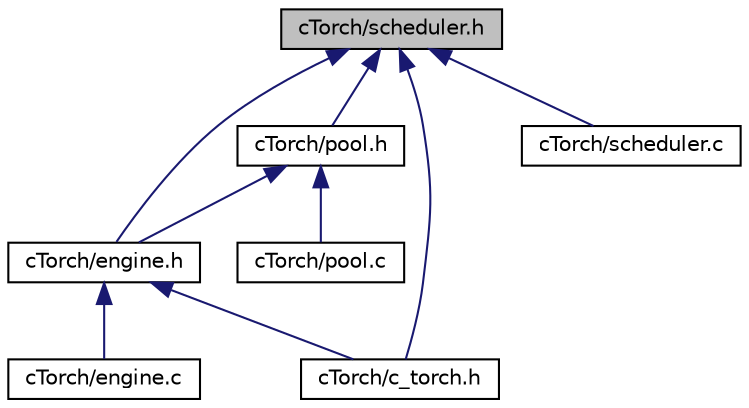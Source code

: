 digraph "cTorch/scheduler.h"
{
 // LATEX_PDF_SIZE
  edge [fontname="Helvetica",fontsize="10",labelfontname="Helvetica",labelfontsize="10"];
  node [fontname="Helvetica",fontsize="10",shape=record];
  Node1 [label="cTorch/scheduler.h",height=0.2,width=0.4,color="black", fillcolor="grey75", style="filled", fontcolor="black",tooltip=" "];
  Node1 -> Node2 [dir="back",color="midnightblue",fontsize="10",style="solid"];
  Node2 [label="cTorch/pool.h",height=0.2,width=0.4,color="black", fillcolor="white", style="filled",URL="$pool_8h.html",tooltip=" "];
  Node2 -> Node3 [dir="back",color="midnightblue",fontsize="10",style="solid"];
  Node3 [label="cTorch/engine.h",height=0.2,width=0.4,color="black", fillcolor="white", style="filled",URL="$engine_8h.html",tooltip=" "];
  Node3 -> Node4 [dir="back",color="midnightblue",fontsize="10",style="solid"];
  Node4 [label="cTorch/c_torch.h",height=0.2,width=0.4,color="black", fillcolor="white", style="filled",URL="$c__torch_8h.html",tooltip=" "];
  Node3 -> Node5 [dir="back",color="midnightblue",fontsize="10",style="solid"];
  Node5 [label="cTorch/engine.c",height=0.2,width=0.4,color="black", fillcolor="white", style="filled",URL="$engine_8c.html",tooltip=" "];
  Node2 -> Node6 [dir="back",color="midnightblue",fontsize="10",style="solid"];
  Node6 [label="cTorch/pool.c",height=0.2,width=0.4,color="black", fillcolor="white", style="filled",URL="$pool_8c.html",tooltip=" "];
  Node1 -> Node3 [dir="back",color="midnightblue",fontsize="10",style="solid"];
  Node1 -> Node4 [dir="back",color="midnightblue",fontsize="10",style="solid"];
  Node1 -> Node7 [dir="back",color="midnightblue",fontsize="10",style="solid"];
  Node7 [label="cTorch/scheduler.c",height=0.2,width=0.4,color="black", fillcolor="white", style="filled",URL="$scheduler_8c.html",tooltip=" "];
}
